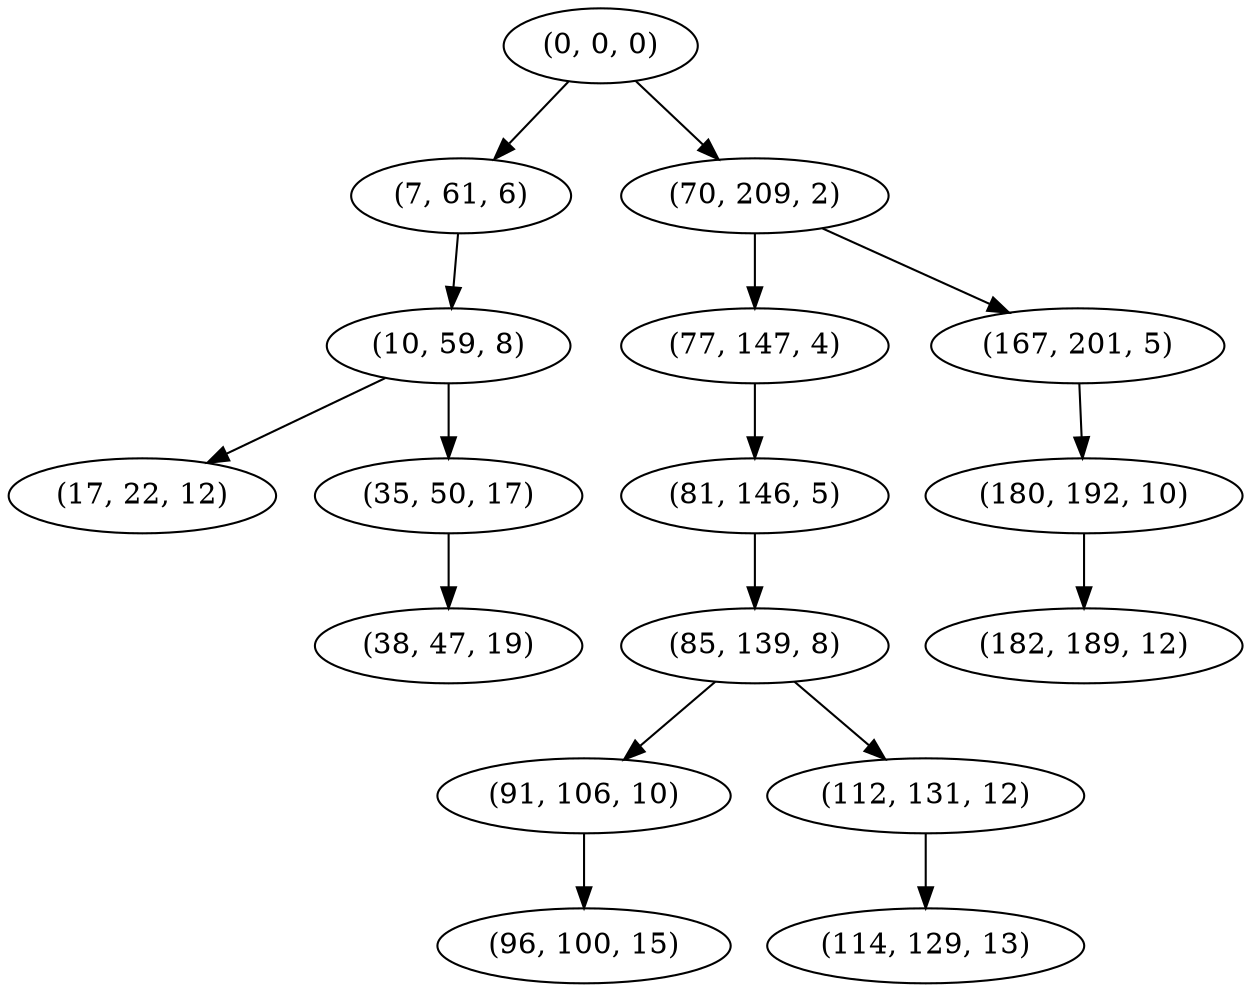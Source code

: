 digraph tree {
    "(0, 0, 0)";
    "(7, 61, 6)";
    "(10, 59, 8)";
    "(17, 22, 12)";
    "(35, 50, 17)";
    "(38, 47, 19)";
    "(70, 209, 2)";
    "(77, 147, 4)";
    "(81, 146, 5)";
    "(85, 139, 8)";
    "(91, 106, 10)";
    "(96, 100, 15)";
    "(112, 131, 12)";
    "(114, 129, 13)";
    "(167, 201, 5)";
    "(180, 192, 10)";
    "(182, 189, 12)";
    "(0, 0, 0)" -> "(7, 61, 6)";
    "(0, 0, 0)" -> "(70, 209, 2)";
    "(7, 61, 6)" -> "(10, 59, 8)";
    "(10, 59, 8)" -> "(17, 22, 12)";
    "(10, 59, 8)" -> "(35, 50, 17)";
    "(35, 50, 17)" -> "(38, 47, 19)";
    "(70, 209, 2)" -> "(77, 147, 4)";
    "(70, 209, 2)" -> "(167, 201, 5)";
    "(77, 147, 4)" -> "(81, 146, 5)";
    "(81, 146, 5)" -> "(85, 139, 8)";
    "(85, 139, 8)" -> "(91, 106, 10)";
    "(85, 139, 8)" -> "(112, 131, 12)";
    "(91, 106, 10)" -> "(96, 100, 15)";
    "(112, 131, 12)" -> "(114, 129, 13)";
    "(167, 201, 5)" -> "(180, 192, 10)";
    "(180, 192, 10)" -> "(182, 189, 12)";
}
